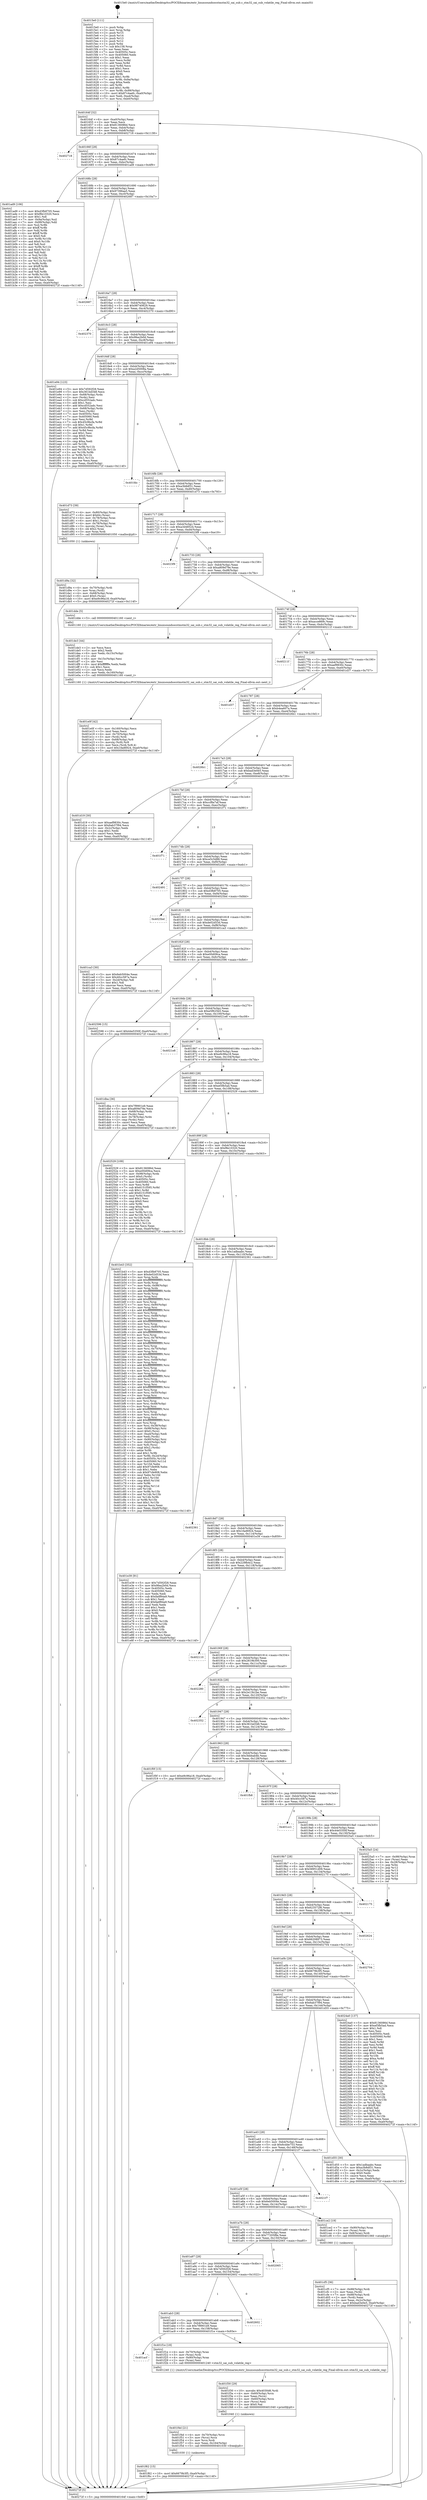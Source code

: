 digraph "0x4015e0" {
  label = "0x4015e0 (/mnt/c/Users/mathe/Desktop/tcc/POCII/binaries/extr_linuxsoundsocstmstm32_sai_sub.c_stm32_sai_sub_volatile_reg_Final-ollvm.out::main(0))"
  labelloc = "t"
  node[shape=record]

  Entry [label="",width=0.3,height=0.3,shape=circle,fillcolor=black,style=filled]
  "0x40164f" [label="{
     0x40164f [32]\l
     | [instrs]\l
     &nbsp;&nbsp;0x40164f \<+6\>: mov -0xa0(%rbp),%eax\l
     &nbsp;&nbsp;0x401655 \<+2\>: mov %eax,%ecx\l
     &nbsp;&nbsp;0x401657 \<+6\>: sub $0x8136086d,%ecx\l
     &nbsp;&nbsp;0x40165d \<+6\>: mov %eax,-0xb4(%rbp)\l
     &nbsp;&nbsp;0x401663 \<+6\>: mov %ecx,-0xb8(%rbp)\l
     &nbsp;&nbsp;0x401669 \<+6\>: je 0000000000402718 \<main+0x1138\>\l
  }"]
  "0x402718" [label="{
     0x402718\l
  }", style=dashed]
  "0x40166f" [label="{
     0x40166f [28]\l
     | [instrs]\l
     &nbsp;&nbsp;0x40166f \<+5\>: jmp 0000000000401674 \<main+0x94\>\l
     &nbsp;&nbsp;0x401674 \<+6\>: mov -0xb4(%rbp),%eax\l
     &nbsp;&nbsp;0x40167a \<+5\>: sub $0x87c4aefc,%eax\l
     &nbsp;&nbsp;0x40167f \<+6\>: mov %eax,-0xbc(%rbp)\l
     &nbsp;&nbsp;0x401685 \<+6\>: je 0000000000401ad9 \<main+0x4f9\>\l
  }"]
  Exit [label="",width=0.3,height=0.3,shape=circle,fillcolor=black,style=filled,peripheries=2]
  "0x401ad9" [label="{
     0x401ad9 [106]\l
     | [instrs]\l
     &nbsp;&nbsp;0x401ad9 \<+5\>: mov $0xd3fb8705,%eax\l
     &nbsp;&nbsp;0x401ade \<+5\>: mov $0xf8e10320,%ecx\l
     &nbsp;&nbsp;0x401ae3 \<+2\>: mov $0x1,%dl\l
     &nbsp;&nbsp;0x401ae5 \<+7\>: mov -0x9a(%rbp),%sil\l
     &nbsp;&nbsp;0x401aec \<+7\>: mov -0x99(%rbp),%dil\l
     &nbsp;&nbsp;0x401af3 \<+3\>: mov %sil,%r8b\l
     &nbsp;&nbsp;0x401af6 \<+4\>: xor $0xff,%r8b\l
     &nbsp;&nbsp;0x401afa \<+3\>: mov %dil,%r9b\l
     &nbsp;&nbsp;0x401afd \<+4\>: xor $0xff,%r9b\l
     &nbsp;&nbsp;0x401b01 \<+3\>: xor $0x0,%dl\l
     &nbsp;&nbsp;0x401b04 \<+3\>: mov %r8b,%r10b\l
     &nbsp;&nbsp;0x401b07 \<+4\>: and $0x0,%r10b\l
     &nbsp;&nbsp;0x401b0b \<+3\>: and %dl,%sil\l
     &nbsp;&nbsp;0x401b0e \<+3\>: mov %r9b,%r11b\l
     &nbsp;&nbsp;0x401b11 \<+4\>: and $0x0,%r11b\l
     &nbsp;&nbsp;0x401b15 \<+3\>: and %dl,%dil\l
     &nbsp;&nbsp;0x401b18 \<+3\>: or %sil,%r10b\l
     &nbsp;&nbsp;0x401b1b \<+3\>: or %dil,%r11b\l
     &nbsp;&nbsp;0x401b1e \<+3\>: xor %r11b,%r10b\l
     &nbsp;&nbsp;0x401b21 \<+3\>: or %r9b,%r8b\l
     &nbsp;&nbsp;0x401b24 \<+4\>: xor $0xff,%r8b\l
     &nbsp;&nbsp;0x401b28 \<+3\>: or $0x0,%dl\l
     &nbsp;&nbsp;0x401b2b \<+3\>: and %dl,%r8b\l
     &nbsp;&nbsp;0x401b2e \<+3\>: or %r8b,%r10b\l
     &nbsp;&nbsp;0x401b31 \<+4\>: test $0x1,%r10b\l
     &nbsp;&nbsp;0x401b35 \<+3\>: cmovne %ecx,%eax\l
     &nbsp;&nbsp;0x401b38 \<+6\>: mov %eax,-0xa0(%rbp)\l
     &nbsp;&nbsp;0x401b3e \<+5\>: jmp 000000000040272f \<main+0x114f\>\l
  }"]
  "0x40168b" [label="{
     0x40168b [28]\l
     | [instrs]\l
     &nbsp;&nbsp;0x40168b \<+5\>: jmp 0000000000401690 \<main+0xb0\>\l
     &nbsp;&nbsp;0x401690 \<+6\>: mov -0xb4(%rbp),%eax\l
     &nbsp;&nbsp;0x401696 \<+5\>: sub $0x97396aa5,%eax\l
     &nbsp;&nbsp;0x40169b \<+6\>: mov %eax,-0xc0(%rbp)\l
     &nbsp;&nbsp;0x4016a1 \<+6\>: je 0000000000402687 \<main+0x10a7\>\l
  }"]
  "0x40272f" [label="{
     0x40272f [5]\l
     | [instrs]\l
     &nbsp;&nbsp;0x40272f \<+5\>: jmp 000000000040164f \<main+0x6f\>\l
  }"]
  "0x4015e0" [label="{
     0x4015e0 [111]\l
     | [instrs]\l
     &nbsp;&nbsp;0x4015e0 \<+1\>: push %rbp\l
     &nbsp;&nbsp;0x4015e1 \<+3\>: mov %rsp,%rbp\l
     &nbsp;&nbsp;0x4015e4 \<+2\>: push %r15\l
     &nbsp;&nbsp;0x4015e6 \<+2\>: push %r14\l
     &nbsp;&nbsp;0x4015e8 \<+2\>: push %r13\l
     &nbsp;&nbsp;0x4015ea \<+2\>: push %r12\l
     &nbsp;&nbsp;0x4015ec \<+1\>: push %rbx\l
     &nbsp;&nbsp;0x4015ed \<+7\>: sub $0x158,%rsp\l
     &nbsp;&nbsp;0x4015f4 \<+2\>: xor %eax,%eax\l
     &nbsp;&nbsp;0x4015f6 \<+7\>: mov 0x40505c,%ecx\l
     &nbsp;&nbsp;0x4015fd \<+7\>: mov 0x405060,%edx\l
     &nbsp;&nbsp;0x401604 \<+3\>: sub $0x1,%eax\l
     &nbsp;&nbsp;0x401607 \<+3\>: mov %ecx,%r8d\l
     &nbsp;&nbsp;0x40160a \<+3\>: add %eax,%r8d\l
     &nbsp;&nbsp;0x40160d \<+4\>: imul %r8d,%ecx\l
     &nbsp;&nbsp;0x401611 \<+3\>: and $0x1,%ecx\l
     &nbsp;&nbsp;0x401614 \<+3\>: cmp $0x0,%ecx\l
     &nbsp;&nbsp;0x401617 \<+4\>: sete %r9b\l
     &nbsp;&nbsp;0x40161b \<+4\>: and $0x1,%r9b\l
     &nbsp;&nbsp;0x40161f \<+7\>: mov %r9b,-0x9a(%rbp)\l
     &nbsp;&nbsp;0x401626 \<+3\>: cmp $0xa,%edx\l
     &nbsp;&nbsp;0x401629 \<+4\>: setl %r9b\l
     &nbsp;&nbsp;0x40162d \<+4\>: and $0x1,%r9b\l
     &nbsp;&nbsp;0x401631 \<+7\>: mov %r9b,-0x99(%rbp)\l
     &nbsp;&nbsp;0x401638 \<+10\>: movl $0x87c4aefc,-0xa0(%rbp)\l
     &nbsp;&nbsp;0x401642 \<+6\>: mov %edi,-0xa4(%rbp)\l
     &nbsp;&nbsp;0x401648 \<+7\>: mov %rsi,-0xb0(%rbp)\l
  }"]
  "0x401f62" [label="{
     0x401f62 [15]\l
     | [instrs]\l
     &nbsp;&nbsp;0x401f62 \<+10\>: movl $0x6679b3f5,-0xa0(%rbp)\l
     &nbsp;&nbsp;0x401f6c \<+5\>: jmp 000000000040272f \<main+0x114f\>\l
  }"]
  "0x402687" [label="{
     0x402687\l
  }", style=dashed]
  "0x4016a7" [label="{
     0x4016a7 [28]\l
     | [instrs]\l
     &nbsp;&nbsp;0x4016a7 \<+5\>: jmp 00000000004016ac \<main+0xcc\>\l
     &nbsp;&nbsp;0x4016ac \<+6\>: mov -0xb4(%rbp),%eax\l
     &nbsp;&nbsp;0x4016b2 \<+5\>: sub $0x98740629,%eax\l
     &nbsp;&nbsp;0x4016b7 \<+6\>: mov %eax,-0xc4(%rbp)\l
     &nbsp;&nbsp;0x4016bd \<+6\>: je 0000000000402370 \<main+0xd90\>\l
  }"]
  "0x401f4d" [label="{
     0x401f4d [21]\l
     | [instrs]\l
     &nbsp;&nbsp;0x401f4d \<+4\>: mov -0x70(%rbp),%rcx\l
     &nbsp;&nbsp;0x401f51 \<+3\>: mov (%rcx),%rcx\l
     &nbsp;&nbsp;0x401f54 \<+3\>: mov %rcx,%rdi\l
     &nbsp;&nbsp;0x401f57 \<+6\>: mov %eax,-0x164(%rbp)\l
     &nbsp;&nbsp;0x401f5d \<+5\>: call 0000000000401030 \<free@plt\>\l
     | [calls]\l
     &nbsp;&nbsp;0x401030 \{1\} (unknown)\l
  }"]
  "0x402370" [label="{
     0x402370\l
  }", style=dashed]
  "0x4016c3" [label="{
     0x4016c3 [28]\l
     | [instrs]\l
     &nbsp;&nbsp;0x4016c3 \<+5\>: jmp 00000000004016c8 \<main+0xe8\>\l
     &nbsp;&nbsp;0x4016c8 \<+6\>: mov -0xb4(%rbp),%eax\l
     &nbsp;&nbsp;0x4016ce \<+5\>: sub $0x9fea2b0d,%eax\l
     &nbsp;&nbsp;0x4016d3 \<+6\>: mov %eax,-0xc8(%rbp)\l
     &nbsp;&nbsp;0x4016d9 \<+6\>: je 0000000000401e94 \<main+0x8b4\>\l
  }"]
  "0x401f30" [label="{
     0x401f30 [29]\l
     | [instrs]\l
     &nbsp;&nbsp;0x401f30 \<+10\>: movabs $0x4030d6,%rdi\l
     &nbsp;&nbsp;0x401f3a \<+4\>: mov -0x60(%rbp),%rcx\l
     &nbsp;&nbsp;0x401f3e \<+2\>: mov %eax,(%rcx)\l
     &nbsp;&nbsp;0x401f40 \<+4\>: mov -0x60(%rbp),%rcx\l
     &nbsp;&nbsp;0x401f44 \<+2\>: mov (%rcx),%esi\l
     &nbsp;&nbsp;0x401f46 \<+2\>: mov $0x0,%al\l
     &nbsp;&nbsp;0x401f48 \<+5\>: call 0000000000401040 \<printf@plt\>\l
     | [calls]\l
     &nbsp;&nbsp;0x401040 \{1\} (unknown)\l
  }"]
  "0x401e94" [label="{
     0x401e94 [123]\l
     | [instrs]\l
     &nbsp;&nbsp;0x401e94 \<+5\>: mov $0x7d592f28,%eax\l
     &nbsp;&nbsp;0x401e99 \<+5\>: mov $0x361bd348,%ecx\l
     &nbsp;&nbsp;0x401e9e \<+4\>: mov -0x68(%rbp),%rdx\l
     &nbsp;&nbsp;0x401ea2 \<+2\>: mov (%rdx),%esi\l
     &nbsp;&nbsp;0x401ea4 \<+6\>: sub $0xcd552adc,%esi\l
     &nbsp;&nbsp;0x401eaa \<+3\>: add $0x1,%esi\l
     &nbsp;&nbsp;0x401ead \<+6\>: add $0xcd552adc,%esi\l
     &nbsp;&nbsp;0x401eb3 \<+4\>: mov -0x68(%rbp),%rdx\l
     &nbsp;&nbsp;0x401eb7 \<+2\>: mov %esi,(%rdx)\l
     &nbsp;&nbsp;0x401eb9 \<+7\>: mov 0x40505c,%esi\l
     &nbsp;&nbsp;0x401ec0 \<+7\>: mov 0x405060,%edi\l
     &nbsp;&nbsp;0x401ec7 \<+3\>: mov %esi,%r8d\l
     &nbsp;&nbsp;0x401eca \<+7\>: sub $0x45c9bcfa,%r8d\l
     &nbsp;&nbsp;0x401ed1 \<+4\>: sub $0x1,%r8d\l
     &nbsp;&nbsp;0x401ed5 \<+7\>: add $0x45c9bcfa,%r8d\l
     &nbsp;&nbsp;0x401edc \<+4\>: imul %r8d,%esi\l
     &nbsp;&nbsp;0x401ee0 \<+3\>: and $0x1,%esi\l
     &nbsp;&nbsp;0x401ee3 \<+3\>: cmp $0x0,%esi\l
     &nbsp;&nbsp;0x401ee6 \<+4\>: sete %r9b\l
     &nbsp;&nbsp;0x401eea \<+3\>: cmp $0xa,%edi\l
     &nbsp;&nbsp;0x401eed \<+4\>: setl %r10b\l
     &nbsp;&nbsp;0x401ef1 \<+3\>: mov %r9b,%r11b\l
     &nbsp;&nbsp;0x401ef4 \<+3\>: and %r10b,%r11b\l
     &nbsp;&nbsp;0x401ef7 \<+3\>: xor %r10b,%r9b\l
     &nbsp;&nbsp;0x401efa \<+3\>: or %r9b,%r11b\l
     &nbsp;&nbsp;0x401efd \<+4\>: test $0x1,%r11b\l
     &nbsp;&nbsp;0x401f01 \<+3\>: cmovne %ecx,%eax\l
     &nbsp;&nbsp;0x401f04 \<+6\>: mov %eax,-0xa0(%rbp)\l
     &nbsp;&nbsp;0x401f0a \<+5\>: jmp 000000000040272f \<main+0x114f\>\l
  }"]
  "0x4016df" [label="{
     0x4016df [28]\l
     | [instrs]\l
     &nbsp;&nbsp;0x4016df \<+5\>: jmp 00000000004016e4 \<main+0x104\>\l
     &nbsp;&nbsp;0x4016e4 \<+6\>: mov -0xb4(%rbp),%eax\l
     &nbsp;&nbsp;0x4016ea \<+5\>: sub $0xa2d5008a,%eax\l
     &nbsp;&nbsp;0x4016ef \<+6\>: mov %eax,-0xcc(%rbp)\l
     &nbsp;&nbsp;0x4016f5 \<+6\>: je 0000000000401fdc \<main+0x9fc\>\l
  }"]
  "0x401acf" [label="{
     0x401acf\l
  }", style=dashed]
  "0x401fdc" [label="{
     0x401fdc\l
  }", style=dashed]
  "0x4016fb" [label="{
     0x4016fb [28]\l
     | [instrs]\l
     &nbsp;&nbsp;0x4016fb \<+5\>: jmp 0000000000401700 \<main+0x120\>\l
     &nbsp;&nbsp;0x401700 \<+6\>: mov -0xb4(%rbp),%eax\l
     &nbsp;&nbsp;0x401706 \<+5\>: sub $0xa3b8df31,%eax\l
     &nbsp;&nbsp;0x40170b \<+6\>: mov %eax,-0xd0(%rbp)\l
     &nbsp;&nbsp;0x401711 \<+6\>: je 0000000000401d73 \<main+0x793\>\l
  }"]
  "0x401f1e" [label="{
     0x401f1e [18]\l
     | [instrs]\l
     &nbsp;&nbsp;0x401f1e \<+4\>: mov -0x70(%rbp),%rax\l
     &nbsp;&nbsp;0x401f22 \<+3\>: mov (%rax),%rdi\l
     &nbsp;&nbsp;0x401f25 \<+4\>: mov -0x80(%rbp),%rax\l
     &nbsp;&nbsp;0x401f29 \<+2\>: mov (%rax),%esi\l
     &nbsp;&nbsp;0x401f2b \<+5\>: call 0000000000401240 \<stm32_sai_sub_volatile_reg\>\l
     | [calls]\l
     &nbsp;&nbsp;0x401240 \{1\} (/mnt/c/Users/mathe/Desktop/tcc/POCII/binaries/extr_linuxsoundsocstmstm32_sai_sub.c_stm32_sai_sub_volatile_reg_Final-ollvm.out::stm32_sai_sub_volatile_reg)\l
  }"]
  "0x401d73" [label="{
     0x401d73 [39]\l
     | [instrs]\l
     &nbsp;&nbsp;0x401d73 \<+4\>: mov -0x80(%rbp),%rax\l
     &nbsp;&nbsp;0x401d77 \<+6\>: movl $0x64,(%rax)\l
     &nbsp;&nbsp;0x401d7d \<+4\>: mov -0x78(%rbp),%rax\l
     &nbsp;&nbsp;0x401d81 \<+6\>: movl $0x1,(%rax)\l
     &nbsp;&nbsp;0x401d87 \<+4\>: mov -0x78(%rbp),%rax\l
     &nbsp;&nbsp;0x401d8b \<+3\>: movslq (%rax),%rax\l
     &nbsp;&nbsp;0x401d8e \<+4\>: shl $0x2,%rax\l
     &nbsp;&nbsp;0x401d92 \<+3\>: mov %rax,%rdi\l
     &nbsp;&nbsp;0x401d95 \<+5\>: call 0000000000401050 \<malloc@plt\>\l
     | [calls]\l
     &nbsp;&nbsp;0x401050 \{1\} (unknown)\l
  }"]
  "0x401717" [label="{
     0x401717 [28]\l
     | [instrs]\l
     &nbsp;&nbsp;0x401717 \<+5\>: jmp 000000000040171c \<main+0x13c\>\l
     &nbsp;&nbsp;0x40171c \<+6\>: mov -0xb4(%rbp),%eax\l
     &nbsp;&nbsp;0x401722 \<+5\>: sub $0xa3d48524,%eax\l
     &nbsp;&nbsp;0x401727 \<+6\>: mov %eax,-0xd4(%rbp)\l
     &nbsp;&nbsp;0x40172d \<+6\>: je 00000000004023f9 \<main+0xe19\>\l
  }"]
  "0x401ab3" [label="{
     0x401ab3 [28]\l
     | [instrs]\l
     &nbsp;&nbsp;0x401ab3 \<+5\>: jmp 0000000000401ab8 \<main+0x4d8\>\l
     &nbsp;&nbsp;0x401ab8 \<+6\>: mov -0xb4(%rbp),%eax\l
     &nbsp;&nbsp;0x401abe \<+5\>: sub $0x7f9901e9,%eax\l
     &nbsp;&nbsp;0x401ac3 \<+6\>: mov %eax,-0x158(%rbp)\l
     &nbsp;&nbsp;0x401ac9 \<+6\>: je 0000000000401f1e \<main+0x93e\>\l
  }"]
  "0x4023f9" [label="{
     0x4023f9\l
  }", style=dashed]
  "0x401733" [label="{
     0x401733 [28]\l
     | [instrs]\l
     &nbsp;&nbsp;0x401733 \<+5\>: jmp 0000000000401738 \<main+0x158\>\l
     &nbsp;&nbsp;0x401738 \<+6\>: mov -0xb4(%rbp),%eax\l
     &nbsp;&nbsp;0x40173e \<+5\>: sub $0xa809d79e,%eax\l
     &nbsp;&nbsp;0x401743 \<+6\>: mov %eax,-0xd8(%rbp)\l
     &nbsp;&nbsp;0x401749 \<+6\>: je 0000000000401dde \<main+0x7fe\>\l
  }"]
  "0x402602" [label="{
     0x402602\l
  }", style=dashed]
  "0x401dde" [label="{
     0x401dde [5]\l
     | [instrs]\l
     &nbsp;&nbsp;0x401dde \<+5\>: call 0000000000401160 \<next_i\>\l
     | [calls]\l
     &nbsp;&nbsp;0x401160 \{1\} (/mnt/c/Users/mathe/Desktop/tcc/POCII/binaries/extr_linuxsoundsocstmstm32_sai_sub.c_stm32_sai_sub_volatile_reg_Final-ollvm.out::next_i)\l
  }"]
  "0x40174f" [label="{
     0x40174f [28]\l
     | [instrs]\l
     &nbsp;&nbsp;0x40174f \<+5\>: jmp 0000000000401754 \<main+0x174\>\l
     &nbsp;&nbsp;0x401754 \<+6\>: mov -0xb4(%rbp),%eax\l
     &nbsp;&nbsp;0x40175a \<+5\>: sub $0xacce869c,%eax\l
     &nbsp;&nbsp;0x40175f \<+6\>: mov %eax,-0xdc(%rbp)\l
     &nbsp;&nbsp;0x401765 \<+6\>: je 000000000040211f \<main+0xb3f\>\l
  }"]
  "0x401a97" [label="{
     0x401a97 [28]\l
     | [instrs]\l
     &nbsp;&nbsp;0x401a97 \<+5\>: jmp 0000000000401a9c \<main+0x4bc\>\l
     &nbsp;&nbsp;0x401a9c \<+6\>: mov -0xb4(%rbp),%eax\l
     &nbsp;&nbsp;0x401aa2 \<+5\>: sub $0x7d592f28,%eax\l
     &nbsp;&nbsp;0x401aa7 \<+6\>: mov %eax,-0x154(%rbp)\l
     &nbsp;&nbsp;0x401aad \<+6\>: je 0000000000402602 \<main+0x1022\>\l
  }"]
  "0x40211f" [label="{
     0x40211f\l
  }", style=dashed]
  "0x40176b" [label="{
     0x40176b [28]\l
     | [instrs]\l
     &nbsp;&nbsp;0x40176b \<+5\>: jmp 0000000000401770 \<main+0x190\>\l
     &nbsp;&nbsp;0x401770 \<+6\>: mov -0xb4(%rbp),%eax\l
     &nbsp;&nbsp;0x401776 \<+5\>: sub $0xaef9830c,%eax\l
     &nbsp;&nbsp;0x40177b \<+6\>: mov %eax,-0xe0(%rbp)\l
     &nbsp;&nbsp;0x401781 \<+6\>: je 0000000000401d37 \<main+0x757\>\l
  }"]
  "0x402065" [label="{
     0x402065\l
  }", style=dashed]
  "0x401d37" [label="{
     0x401d37\l
  }", style=dashed]
  "0x401787" [label="{
     0x401787 [28]\l
     | [instrs]\l
     &nbsp;&nbsp;0x401787 \<+5\>: jmp 000000000040178c \<main+0x1ac\>\l
     &nbsp;&nbsp;0x40178c \<+6\>: mov -0xb4(%rbp),%eax\l
     &nbsp;&nbsp;0x401792 \<+5\>: sub $0xb4ea607a,%eax\l
     &nbsp;&nbsp;0x401797 \<+6\>: mov %eax,-0xe4(%rbp)\l
     &nbsp;&nbsp;0x40179d \<+6\>: je 00000000004026b1 \<main+0x10d1\>\l
  }"]
  "0x401e0f" [label="{
     0x401e0f [42]\l
     | [instrs]\l
     &nbsp;&nbsp;0x401e0f \<+6\>: mov -0x160(%rbp),%ecx\l
     &nbsp;&nbsp;0x401e15 \<+3\>: imul %eax,%ecx\l
     &nbsp;&nbsp;0x401e18 \<+4\>: mov -0x70(%rbp),%rdi\l
     &nbsp;&nbsp;0x401e1c \<+3\>: mov (%rdi),%rdi\l
     &nbsp;&nbsp;0x401e1f \<+4\>: mov -0x68(%rbp),%r8\l
     &nbsp;&nbsp;0x401e23 \<+3\>: movslq (%r8),%r8\l
     &nbsp;&nbsp;0x401e26 \<+4\>: mov %ecx,(%rdi,%r8,4)\l
     &nbsp;&nbsp;0x401e2a \<+10\>: movl $0x1fad6924,-0xa0(%rbp)\l
     &nbsp;&nbsp;0x401e34 \<+5\>: jmp 000000000040272f \<main+0x114f\>\l
  }"]
  "0x4026b1" [label="{
     0x4026b1\l
  }", style=dashed]
  "0x4017a3" [label="{
     0x4017a3 [28]\l
     | [instrs]\l
     &nbsp;&nbsp;0x4017a3 \<+5\>: jmp 00000000004017a8 \<main+0x1c8\>\l
     &nbsp;&nbsp;0x4017a8 \<+6\>: mov -0xb4(%rbp),%eax\l
     &nbsp;&nbsp;0x4017ae \<+5\>: sub $0xbad3e0e5,%eax\l
     &nbsp;&nbsp;0x4017b3 \<+6\>: mov %eax,-0xe8(%rbp)\l
     &nbsp;&nbsp;0x4017b9 \<+6\>: je 0000000000401d19 \<main+0x739\>\l
  }"]
  "0x401de3" [label="{
     0x401de3 [44]\l
     | [instrs]\l
     &nbsp;&nbsp;0x401de3 \<+2\>: xor %ecx,%ecx\l
     &nbsp;&nbsp;0x401de5 \<+5\>: mov $0x2,%edx\l
     &nbsp;&nbsp;0x401dea \<+6\>: mov %edx,-0x15c(%rbp)\l
     &nbsp;&nbsp;0x401df0 \<+1\>: cltd\l
     &nbsp;&nbsp;0x401df1 \<+6\>: mov -0x15c(%rbp),%esi\l
     &nbsp;&nbsp;0x401df7 \<+2\>: idiv %esi\l
     &nbsp;&nbsp;0x401df9 \<+6\>: imul $0xfffffffe,%edx,%edx\l
     &nbsp;&nbsp;0x401dff \<+3\>: sub $0x1,%ecx\l
     &nbsp;&nbsp;0x401e02 \<+2\>: sub %ecx,%edx\l
     &nbsp;&nbsp;0x401e04 \<+6\>: mov %edx,-0x160(%rbp)\l
     &nbsp;&nbsp;0x401e0a \<+5\>: call 0000000000401160 \<next_i\>\l
     | [calls]\l
     &nbsp;&nbsp;0x401160 \{1\} (/mnt/c/Users/mathe/Desktop/tcc/POCII/binaries/extr_linuxsoundsocstmstm32_sai_sub.c_stm32_sai_sub_volatile_reg_Final-ollvm.out::next_i)\l
  }"]
  "0x401d19" [label="{
     0x401d19 [30]\l
     | [instrs]\l
     &nbsp;&nbsp;0x401d19 \<+5\>: mov $0xaef9830c,%eax\l
     &nbsp;&nbsp;0x401d1e \<+5\>: mov $0x6ab37f94,%ecx\l
     &nbsp;&nbsp;0x401d23 \<+3\>: mov -0x2c(%rbp),%edx\l
     &nbsp;&nbsp;0x401d26 \<+3\>: cmp $0x1,%edx\l
     &nbsp;&nbsp;0x401d29 \<+3\>: cmovl %ecx,%eax\l
     &nbsp;&nbsp;0x401d2c \<+6\>: mov %eax,-0xa0(%rbp)\l
     &nbsp;&nbsp;0x401d32 \<+5\>: jmp 000000000040272f \<main+0x114f\>\l
  }"]
  "0x4017bf" [label="{
     0x4017bf [28]\l
     | [instrs]\l
     &nbsp;&nbsp;0x4017bf \<+5\>: jmp 00000000004017c4 \<main+0x1e4\>\l
     &nbsp;&nbsp;0x4017c4 \<+6\>: mov -0xb4(%rbp),%eax\l
     &nbsp;&nbsp;0x4017ca \<+5\>: sub $0xccf8a7af,%eax\l
     &nbsp;&nbsp;0x4017cf \<+6\>: mov %eax,-0xec(%rbp)\l
     &nbsp;&nbsp;0x4017d5 \<+6\>: je 0000000000401f71 \<main+0x991\>\l
  }"]
  "0x401d9a" [label="{
     0x401d9a [32]\l
     | [instrs]\l
     &nbsp;&nbsp;0x401d9a \<+4\>: mov -0x70(%rbp),%rdi\l
     &nbsp;&nbsp;0x401d9e \<+3\>: mov %rax,(%rdi)\l
     &nbsp;&nbsp;0x401da1 \<+4\>: mov -0x68(%rbp),%rax\l
     &nbsp;&nbsp;0x401da5 \<+6\>: movl $0x0,(%rax)\l
     &nbsp;&nbsp;0x401dab \<+10\>: movl $0xe9c96a18,-0xa0(%rbp)\l
     &nbsp;&nbsp;0x401db5 \<+5\>: jmp 000000000040272f \<main+0x114f\>\l
  }"]
  "0x401f71" [label="{
     0x401f71\l
  }", style=dashed]
  "0x4017db" [label="{
     0x4017db [28]\l
     | [instrs]\l
     &nbsp;&nbsp;0x4017db \<+5\>: jmp 00000000004017e0 \<main+0x200\>\l
     &nbsp;&nbsp;0x4017e0 \<+6\>: mov -0xb4(%rbp),%eax\l
     &nbsp;&nbsp;0x4017e6 \<+5\>: sub $0xce5c5d88,%eax\l
     &nbsp;&nbsp;0x4017eb \<+6\>: mov %eax,-0xf0(%rbp)\l
     &nbsp;&nbsp;0x4017f1 \<+6\>: je 0000000000402491 \<main+0xeb1\>\l
  }"]
  "0x401cf5" [label="{
     0x401cf5 [36]\l
     | [instrs]\l
     &nbsp;&nbsp;0x401cf5 \<+7\>: mov -0x88(%rbp),%rdi\l
     &nbsp;&nbsp;0x401cfc \<+2\>: mov %eax,(%rdi)\l
     &nbsp;&nbsp;0x401cfe \<+7\>: mov -0x88(%rbp),%rdi\l
     &nbsp;&nbsp;0x401d05 \<+2\>: mov (%rdi),%eax\l
     &nbsp;&nbsp;0x401d07 \<+3\>: mov %eax,-0x2c(%rbp)\l
     &nbsp;&nbsp;0x401d0a \<+10\>: movl $0xbad3e0e5,-0xa0(%rbp)\l
     &nbsp;&nbsp;0x401d14 \<+5\>: jmp 000000000040272f \<main+0x114f\>\l
  }"]
  "0x402491" [label="{
     0x402491\l
  }", style=dashed]
  "0x4017f7" [label="{
     0x4017f7 [28]\l
     | [instrs]\l
     &nbsp;&nbsp;0x4017f7 \<+5\>: jmp 00000000004017fc \<main+0x21c\>\l
     &nbsp;&nbsp;0x4017fc \<+6\>: mov -0xb4(%rbp),%eax\l
     &nbsp;&nbsp;0x401802 \<+5\>: sub $0xd3fb8705,%eax\l
     &nbsp;&nbsp;0x401807 \<+6\>: mov %eax,-0xf4(%rbp)\l
     &nbsp;&nbsp;0x40180d \<+6\>: je 00000000004025bd \<main+0xfdd\>\l
  }"]
  "0x401a7b" [label="{
     0x401a7b [28]\l
     | [instrs]\l
     &nbsp;&nbsp;0x401a7b \<+5\>: jmp 0000000000401a80 \<main+0x4a0\>\l
     &nbsp;&nbsp;0x401a80 \<+6\>: mov -0xb4(%rbp),%eax\l
     &nbsp;&nbsp;0x401a86 \<+5\>: sub $0x77205f8e,%eax\l
     &nbsp;&nbsp;0x401a8b \<+6\>: mov %eax,-0x150(%rbp)\l
     &nbsp;&nbsp;0x401a91 \<+6\>: je 0000000000402065 \<main+0xa85\>\l
  }"]
  "0x4025bd" [label="{
     0x4025bd\l
  }", style=dashed]
  "0x401813" [label="{
     0x401813 [28]\l
     | [instrs]\l
     &nbsp;&nbsp;0x401813 \<+5\>: jmp 0000000000401818 \<main+0x238\>\l
     &nbsp;&nbsp;0x401818 \<+6\>: mov -0xb4(%rbp),%eax\l
     &nbsp;&nbsp;0x40181e \<+5\>: sub $0xde02d53d,%eax\l
     &nbsp;&nbsp;0x401823 \<+6\>: mov %eax,-0xf8(%rbp)\l
     &nbsp;&nbsp;0x401829 \<+6\>: je 0000000000401ca3 \<main+0x6c3\>\l
  }"]
  "0x401ce2" [label="{
     0x401ce2 [19]\l
     | [instrs]\l
     &nbsp;&nbsp;0x401ce2 \<+7\>: mov -0x90(%rbp),%rax\l
     &nbsp;&nbsp;0x401ce9 \<+3\>: mov (%rax),%rax\l
     &nbsp;&nbsp;0x401cec \<+4\>: mov 0x8(%rax),%rdi\l
     &nbsp;&nbsp;0x401cf0 \<+5\>: call 0000000000401060 \<atoi@plt\>\l
     | [calls]\l
     &nbsp;&nbsp;0x401060 \{1\} (unknown)\l
  }"]
  "0x401ca3" [label="{
     0x401ca3 [30]\l
     | [instrs]\l
     &nbsp;&nbsp;0x401ca3 \<+5\>: mov $0x6eb5004e,%eax\l
     &nbsp;&nbsp;0x401ca8 \<+5\>: mov $0x40cc587a,%ecx\l
     &nbsp;&nbsp;0x401cad \<+3\>: mov -0x2d(%rbp),%dl\l
     &nbsp;&nbsp;0x401cb0 \<+3\>: test $0x1,%dl\l
     &nbsp;&nbsp;0x401cb3 \<+3\>: cmovne %ecx,%eax\l
     &nbsp;&nbsp;0x401cb6 \<+6\>: mov %eax,-0xa0(%rbp)\l
     &nbsp;&nbsp;0x401cbc \<+5\>: jmp 000000000040272f \<main+0x114f\>\l
  }"]
  "0x40182f" [label="{
     0x40182f [28]\l
     | [instrs]\l
     &nbsp;&nbsp;0x40182f \<+5\>: jmp 0000000000401834 \<main+0x254\>\l
     &nbsp;&nbsp;0x401834 \<+6\>: mov -0xb4(%rbp),%eax\l
     &nbsp;&nbsp;0x40183a \<+5\>: sub $0xe00d09ca,%eax\l
     &nbsp;&nbsp;0x40183f \<+6\>: mov %eax,-0xfc(%rbp)\l
     &nbsp;&nbsp;0x401845 \<+6\>: je 0000000000402596 \<main+0xfb6\>\l
  }"]
  "0x401a5f" [label="{
     0x401a5f [28]\l
     | [instrs]\l
     &nbsp;&nbsp;0x401a5f \<+5\>: jmp 0000000000401a64 \<main+0x484\>\l
     &nbsp;&nbsp;0x401a64 \<+6\>: mov -0xb4(%rbp),%eax\l
     &nbsp;&nbsp;0x401a6a \<+5\>: sub $0x6eb5004e,%eax\l
     &nbsp;&nbsp;0x401a6f \<+6\>: mov %eax,-0x14c(%rbp)\l
     &nbsp;&nbsp;0x401a75 \<+6\>: je 0000000000401ce2 \<main+0x702\>\l
  }"]
  "0x402596" [label="{
     0x402596 [15]\l
     | [instrs]\l
     &nbsp;&nbsp;0x402596 \<+10\>: movl $0x44e5350f,-0xa0(%rbp)\l
     &nbsp;&nbsp;0x4025a0 \<+5\>: jmp 000000000040272f \<main+0x114f\>\l
  }"]
  "0x40184b" [label="{
     0x40184b [28]\l
     | [instrs]\l
     &nbsp;&nbsp;0x40184b \<+5\>: jmp 0000000000401850 \<main+0x270\>\l
     &nbsp;&nbsp;0x401850 \<+6\>: mov -0xb4(%rbp),%eax\l
     &nbsp;&nbsp;0x401856 \<+5\>: sub $0xe5f625b5,%eax\l
     &nbsp;&nbsp;0x40185b \<+6\>: mov %eax,-0x100(%rbp)\l
     &nbsp;&nbsp;0x401861 \<+6\>: je 00000000004021e8 \<main+0xc08\>\l
  }"]
  "0x4021f7" [label="{
     0x4021f7\l
  }", style=dashed]
  "0x4021e8" [label="{
     0x4021e8\l
  }", style=dashed]
  "0x401867" [label="{
     0x401867 [28]\l
     | [instrs]\l
     &nbsp;&nbsp;0x401867 \<+5\>: jmp 000000000040186c \<main+0x28c\>\l
     &nbsp;&nbsp;0x40186c \<+6\>: mov -0xb4(%rbp),%eax\l
     &nbsp;&nbsp;0x401872 \<+5\>: sub $0xe9c96a18,%eax\l
     &nbsp;&nbsp;0x401877 \<+6\>: mov %eax,-0x104(%rbp)\l
     &nbsp;&nbsp;0x40187d \<+6\>: je 0000000000401dba \<main+0x7da\>\l
  }"]
  "0x401a43" [label="{
     0x401a43 [28]\l
     | [instrs]\l
     &nbsp;&nbsp;0x401a43 \<+5\>: jmp 0000000000401a48 \<main+0x468\>\l
     &nbsp;&nbsp;0x401a48 \<+6\>: mov -0xb4(%rbp),%eax\l
     &nbsp;&nbsp;0x401a4e \<+5\>: sub $0x6cdde753,%eax\l
     &nbsp;&nbsp;0x401a53 \<+6\>: mov %eax,-0x148(%rbp)\l
     &nbsp;&nbsp;0x401a59 \<+6\>: je 00000000004021f7 \<main+0xc17\>\l
  }"]
  "0x401dba" [label="{
     0x401dba [36]\l
     | [instrs]\l
     &nbsp;&nbsp;0x401dba \<+5\>: mov $0x7f9901e9,%eax\l
     &nbsp;&nbsp;0x401dbf \<+5\>: mov $0xa809d79e,%ecx\l
     &nbsp;&nbsp;0x401dc4 \<+4\>: mov -0x68(%rbp),%rdx\l
     &nbsp;&nbsp;0x401dc8 \<+2\>: mov (%rdx),%esi\l
     &nbsp;&nbsp;0x401dca \<+4\>: mov -0x78(%rbp),%rdx\l
     &nbsp;&nbsp;0x401dce \<+2\>: cmp (%rdx),%esi\l
     &nbsp;&nbsp;0x401dd0 \<+3\>: cmovl %ecx,%eax\l
     &nbsp;&nbsp;0x401dd3 \<+6\>: mov %eax,-0xa0(%rbp)\l
     &nbsp;&nbsp;0x401dd9 \<+5\>: jmp 000000000040272f \<main+0x114f\>\l
  }"]
  "0x401883" [label="{
     0x401883 [28]\l
     | [instrs]\l
     &nbsp;&nbsp;0x401883 \<+5\>: jmp 0000000000401888 \<main+0x2a8\>\l
     &nbsp;&nbsp;0x401888 \<+6\>: mov -0xb4(%rbp),%eax\l
     &nbsp;&nbsp;0x40188e \<+5\>: sub $0xef3fb5ad,%eax\l
     &nbsp;&nbsp;0x401893 \<+6\>: mov %eax,-0x108(%rbp)\l
     &nbsp;&nbsp;0x401899 \<+6\>: je 0000000000402529 \<main+0xf49\>\l
  }"]
  "0x401d55" [label="{
     0x401d55 [30]\l
     | [instrs]\l
     &nbsp;&nbsp;0x401d55 \<+5\>: mov $0x1adbaabc,%eax\l
     &nbsp;&nbsp;0x401d5a \<+5\>: mov $0xa3b8df31,%ecx\l
     &nbsp;&nbsp;0x401d5f \<+3\>: mov -0x2c(%rbp),%edx\l
     &nbsp;&nbsp;0x401d62 \<+3\>: cmp $0x0,%edx\l
     &nbsp;&nbsp;0x401d65 \<+3\>: cmove %ecx,%eax\l
     &nbsp;&nbsp;0x401d68 \<+6\>: mov %eax,-0xa0(%rbp)\l
     &nbsp;&nbsp;0x401d6e \<+5\>: jmp 000000000040272f \<main+0x114f\>\l
  }"]
  "0x402529" [label="{
     0x402529 [109]\l
     | [instrs]\l
     &nbsp;&nbsp;0x402529 \<+5\>: mov $0x8136086d,%eax\l
     &nbsp;&nbsp;0x40252e \<+5\>: mov $0xe00d09ca,%ecx\l
     &nbsp;&nbsp;0x402533 \<+7\>: mov -0x98(%rbp),%rdx\l
     &nbsp;&nbsp;0x40253a \<+6\>: movl $0x0,(%rdx)\l
     &nbsp;&nbsp;0x402540 \<+7\>: mov 0x40505c,%esi\l
     &nbsp;&nbsp;0x402547 \<+7\>: mov 0x405060,%edi\l
     &nbsp;&nbsp;0x40254e \<+3\>: mov %esi,%r8d\l
     &nbsp;&nbsp;0x402551 \<+7\>: sub $0x6151f595,%r8d\l
     &nbsp;&nbsp;0x402558 \<+4\>: sub $0x1,%r8d\l
     &nbsp;&nbsp;0x40255c \<+7\>: add $0x6151f595,%r8d\l
     &nbsp;&nbsp;0x402563 \<+4\>: imul %r8d,%esi\l
     &nbsp;&nbsp;0x402567 \<+3\>: and $0x1,%esi\l
     &nbsp;&nbsp;0x40256a \<+3\>: cmp $0x0,%esi\l
     &nbsp;&nbsp;0x40256d \<+4\>: sete %r9b\l
     &nbsp;&nbsp;0x402571 \<+3\>: cmp $0xa,%edi\l
     &nbsp;&nbsp;0x402574 \<+4\>: setl %r10b\l
     &nbsp;&nbsp;0x402578 \<+3\>: mov %r9b,%r11b\l
     &nbsp;&nbsp;0x40257b \<+3\>: and %r10b,%r11b\l
     &nbsp;&nbsp;0x40257e \<+3\>: xor %r10b,%r9b\l
     &nbsp;&nbsp;0x402581 \<+3\>: or %r9b,%r11b\l
     &nbsp;&nbsp;0x402584 \<+4\>: test $0x1,%r11b\l
     &nbsp;&nbsp;0x402588 \<+3\>: cmovne %ecx,%eax\l
     &nbsp;&nbsp;0x40258b \<+6\>: mov %eax,-0xa0(%rbp)\l
     &nbsp;&nbsp;0x402591 \<+5\>: jmp 000000000040272f \<main+0x114f\>\l
  }"]
  "0x40189f" [label="{
     0x40189f [28]\l
     | [instrs]\l
     &nbsp;&nbsp;0x40189f \<+5\>: jmp 00000000004018a4 \<main+0x2c4\>\l
     &nbsp;&nbsp;0x4018a4 \<+6\>: mov -0xb4(%rbp),%eax\l
     &nbsp;&nbsp;0x4018aa \<+5\>: sub $0xf8e10320,%eax\l
     &nbsp;&nbsp;0x4018af \<+6\>: mov %eax,-0x10c(%rbp)\l
     &nbsp;&nbsp;0x4018b5 \<+6\>: je 0000000000401b43 \<main+0x563\>\l
  }"]
  "0x401a27" [label="{
     0x401a27 [28]\l
     | [instrs]\l
     &nbsp;&nbsp;0x401a27 \<+5\>: jmp 0000000000401a2c \<main+0x44c\>\l
     &nbsp;&nbsp;0x401a2c \<+6\>: mov -0xb4(%rbp),%eax\l
     &nbsp;&nbsp;0x401a32 \<+5\>: sub $0x6ab37f94,%eax\l
     &nbsp;&nbsp;0x401a37 \<+6\>: mov %eax,-0x144(%rbp)\l
     &nbsp;&nbsp;0x401a3d \<+6\>: je 0000000000401d55 \<main+0x775\>\l
  }"]
  "0x401b43" [label="{
     0x401b43 [352]\l
     | [instrs]\l
     &nbsp;&nbsp;0x401b43 \<+5\>: mov $0xd3fb8705,%eax\l
     &nbsp;&nbsp;0x401b48 \<+5\>: mov $0xde02d53d,%ecx\l
     &nbsp;&nbsp;0x401b4d \<+3\>: mov %rsp,%rdx\l
     &nbsp;&nbsp;0x401b50 \<+4\>: add $0xfffffffffffffff0,%rdx\l
     &nbsp;&nbsp;0x401b54 \<+3\>: mov %rdx,%rsp\l
     &nbsp;&nbsp;0x401b57 \<+7\>: mov %rdx,-0x98(%rbp)\l
     &nbsp;&nbsp;0x401b5e \<+3\>: mov %rsp,%rdx\l
     &nbsp;&nbsp;0x401b61 \<+4\>: add $0xfffffffffffffff0,%rdx\l
     &nbsp;&nbsp;0x401b65 \<+3\>: mov %rdx,%rsp\l
     &nbsp;&nbsp;0x401b68 \<+3\>: mov %rsp,%rsi\l
     &nbsp;&nbsp;0x401b6b \<+4\>: add $0xfffffffffffffff0,%rsi\l
     &nbsp;&nbsp;0x401b6f \<+3\>: mov %rsi,%rsp\l
     &nbsp;&nbsp;0x401b72 \<+7\>: mov %rsi,-0x90(%rbp)\l
     &nbsp;&nbsp;0x401b79 \<+3\>: mov %rsp,%rsi\l
     &nbsp;&nbsp;0x401b7c \<+4\>: add $0xfffffffffffffff0,%rsi\l
     &nbsp;&nbsp;0x401b80 \<+3\>: mov %rsi,%rsp\l
     &nbsp;&nbsp;0x401b83 \<+7\>: mov %rsi,-0x88(%rbp)\l
     &nbsp;&nbsp;0x401b8a \<+3\>: mov %rsp,%rsi\l
     &nbsp;&nbsp;0x401b8d \<+4\>: add $0xfffffffffffffff0,%rsi\l
     &nbsp;&nbsp;0x401b91 \<+3\>: mov %rsi,%rsp\l
     &nbsp;&nbsp;0x401b94 \<+4\>: mov %rsi,-0x80(%rbp)\l
     &nbsp;&nbsp;0x401b98 \<+3\>: mov %rsp,%rsi\l
     &nbsp;&nbsp;0x401b9b \<+4\>: add $0xfffffffffffffff0,%rsi\l
     &nbsp;&nbsp;0x401b9f \<+3\>: mov %rsi,%rsp\l
     &nbsp;&nbsp;0x401ba2 \<+4\>: mov %rsi,-0x78(%rbp)\l
     &nbsp;&nbsp;0x401ba6 \<+3\>: mov %rsp,%rsi\l
     &nbsp;&nbsp;0x401ba9 \<+4\>: add $0xfffffffffffffff0,%rsi\l
     &nbsp;&nbsp;0x401bad \<+3\>: mov %rsi,%rsp\l
     &nbsp;&nbsp;0x401bb0 \<+4\>: mov %rsi,-0x70(%rbp)\l
     &nbsp;&nbsp;0x401bb4 \<+3\>: mov %rsp,%rsi\l
     &nbsp;&nbsp;0x401bb7 \<+4\>: add $0xfffffffffffffff0,%rsi\l
     &nbsp;&nbsp;0x401bbb \<+3\>: mov %rsi,%rsp\l
     &nbsp;&nbsp;0x401bbe \<+4\>: mov %rsi,-0x68(%rbp)\l
     &nbsp;&nbsp;0x401bc2 \<+3\>: mov %rsp,%rsi\l
     &nbsp;&nbsp;0x401bc5 \<+4\>: add $0xfffffffffffffff0,%rsi\l
     &nbsp;&nbsp;0x401bc9 \<+3\>: mov %rsi,%rsp\l
     &nbsp;&nbsp;0x401bcc \<+4\>: mov %rsi,-0x60(%rbp)\l
     &nbsp;&nbsp;0x401bd0 \<+3\>: mov %rsp,%rsi\l
     &nbsp;&nbsp;0x401bd3 \<+4\>: add $0xfffffffffffffff0,%rsi\l
     &nbsp;&nbsp;0x401bd7 \<+3\>: mov %rsi,%rsp\l
     &nbsp;&nbsp;0x401bda \<+4\>: mov %rsi,-0x58(%rbp)\l
     &nbsp;&nbsp;0x401bde \<+3\>: mov %rsp,%rsi\l
     &nbsp;&nbsp;0x401be1 \<+4\>: add $0xfffffffffffffff0,%rsi\l
     &nbsp;&nbsp;0x401be5 \<+3\>: mov %rsi,%rsp\l
     &nbsp;&nbsp;0x401be8 \<+4\>: mov %rsi,-0x50(%rbp)\l
     &nbsp;&nbsp;0x401bec \<+3\>: mov %rsp,%rsi\l
     &nbsp;&nbsp;0x401bef \<+4\>: add $0xfffffffffffffff0,%rsi\l
     &nbsp;&nbsp;0x401bf3 \<+3\>: mov %rsi,%rsp\l
     &nbsp;&nbsp;0x401bf6 \<+4\>: mov %rsi,-0x48(%rbp)\l
     &nbsp;&nbsp;0x401bfa \<+3\>: mov %rsp,%rsi\l
     &nbsp;&nbsp;0x401bfd \<+4\>: add $0xfffffffffffffff0,%rsi\l
     &nbsp;&nbsp;0x401c01 \<+3\>: mov %rsi,%rsp\l
     &nbsp;&nbsp;0x401c04 \<+4\>: mov %rsi,-0x40(%rbp)\l
     &nbsp;&nbsp;0x401c08 \<+3\>: mov %rsp,%rsi\l
     &nbsp;&nbsp;0x401c0b \<+4\>: add $0xfffffffffffffff0,%rsi\l
     &nbsp;&nbsp;0x401c0f \<+3\>: mov %rsi,%rsp\l
     &nbsp;&nbsp;0x401c12 \<+4\>: mov %rsi,-0x38(%rbp)\l
     &nbsp;&nbsp;0x401c16 \<+7\>: mov -0x98(%rbp),%rsi\l
     &nbsp;&nbsp;0x401c1d \<+6\>: movl $0x0,(%rsi)\l
     &nbsp;&nbsp;0x401c23 \<+6\>: mov -0xa4(%rbp),%edi\l
     &nbsp;&nbsp;0x401c29 \<+2\>: mov %edi,(%rdx)\l
     &nbsp;&nbsp;0x401c2b \<+7\>: mov -0x90(%rbp),%rsi\l
     &nbsp;&nbsp;0x401c32 \<+7\>: mov -0xb0(%rbp),%r8\l
     &nbsp;&nbsp;0x401c39 \<+3\>: mov %r8,(%rsi)\l
     &nbsp;&nbsp;0x401c3c \<+3\>: cmpl $0x2,(%rdx)\l
     &nbsp;&nbsp;0x401c3f \<+4\>: setne %r9b\l
     &nbsp;&nbsp;0x401c43 \<+4\>: and $0x1,%r9b\l
     &nbsp;&nbsp;0x401c47 \<+4\>: mov %r9b,-0x2d(%rbp)\l
     &nbsp;&nbsp;0x401c4b \<+8\>: mov 0x40505c,%r10d\l
     &nbsp;&nbsp;0x401c53 \<+8\>: mov 0x405060,%r11d\l
     &nbsp;&nbsp;0x401c5b \<+3\>: mov %r10d,%ebx\l
     &nbsp;&nbsp;0x401c5e \<+6\>: add $0x97cfe908,%ebx\l
     &nbsp;&nbsp;0x401c64 \<+3\>: sub $0x1,%ebx\l
     &nbsp;&nbsp;0x401c67 \<+6\>: sub $0x97cfe908,%ebx\l
     &nbsp;&nbsp;0x401c6d \<+4\>: imul %ebx,%r10d\l
     &nbsp;&nbsp;0x401c71 \<+4\>: and $0x1,%r10d\l
     &nbsp;&nbsp;0x401c75 \<+4\>: cmp $0x0,%r10d\l
     &nbsp;&nbsp;0x401c79 \<+4\>: sete %r9b\l
     &nbsp;&nbsp;0x401c7d \<+4\>: cmp $0xa,%r11d\l
     &nbsp;&nbsp;0x401c81 \<+4\>: setl %r14b\l
     &nbsp;&nbsp;0x401c85 \<+3\>: mov %r9b,%r15b\l
     &nbsp;&nbsp;0x401c88 \<+3\>: and %r14b,%r15b\l
     &nbsp;&nbsp;0x401c8b \<+3\>: xor %r14b,%r9b\l
     &nbsp;&nbsp;0x401c8e \<+3\>: or %r9b,%r15b\l
     &nbsp;&nbsp;0x401c91 \<+4\>: test $0x1,%r15b\l
     &nbsp;&nbsp;0x401c95 \<+3\>: cmovne %ecx,%eax\l
     &nbsp;&nbsp;0x401c98 \<+6\>: mov %eax,-0xa0(%rbp)\l
     &nbsp;&nbsp;0x401c9e \<+5\>: jmp 000000000040272f \<main+0x114f\>\l
  }"]
  "0x4018bb" [label="{
     0x4018bb [28]\l
     | [instrs]\l
     &nbsp;&nbsp;0x4018bb \<+5\>: jmp 00000000004018c0 \<main+0x2e0\>\l
     &nbsp;&nbsp;0x4018c0 \<+6\>: mov -0xb4(%rbp),%eax\l
     &nbsp;&nbsp;0x4018c6 \<+5\>: sub $0x1adbaabc,%eax\l
     &nbsp;&nbsp;0x4018cb \<+6\>: mov %eax,-0x110(%rbp)\l
     &nbsp;&nbsp;0x4018d1 \<+6\>: je 0000000000402361 \<main+0xd81\>\l
  }"]
  "0x4024a0" [label="{
     0x4024a0 [137]\l
     | [instrs]\l
     &nbsp;&nbsp;0x4024a0 \<+5\>: mov $0x8136086d,%eax\l
     &nbsp;&nbsp;0x4024a5 \<+5\>: mov $0xef3fb5ad,%ecx\l
     &nbsp;&nbsp;0x4024aa \<+2\>: mov $0x1,%dl\l
     &nbsp;&nbsp;0x4024ac \<+2\>: xor %esi,%esi\l
     &nbsp;&nbsp;0x4024ae \<+7\>: mov 0x40505c,%edi\l
     &nbsp;&nbsp;0x4024b5 \<+8\>: mov 0x405060,%r8d\l
     &nbsp;&nbsp;0x4024bd \<+3\>: sub $0x1,%esi\l
     &nbsp;&nbsp;0x4024c0 \<+3\>: mov %edi,%r9d\l
     &nbsp;&nbsp;0x4024c3 \<+3\>: add %esi,%r9d\l
     &nbsp;&nbsp;0x4024c6 \<+4\>: imul %r9d,%edi\l
     &nbsp;&nbsp;0x4024ca \<+3\>: and $0x1,%edi\l
     &nbsp;&nbsp;0x4024cd \<+3\>: cmp $0x0,%edi\l
     &nbsp;&nbsp;0x4024d0 \<+4\>: sete %r10b\l
     &nbsp;&nbsp;0x4024d4 \<+4\>: cmp $0xa,%r8d\l
     &nbsp;&nbsp;0x4024d8 \<+4\>: setl %r11b\l
     &nbsp;&nbsp;0x4024dc \<+3\>: mov %r10b,%bl\l
     &nbsp;&nbsp;0x4024df \<+3\>: xor $0xff,%bl\l
     &nbsp;&nbsp;0x4024e2 \<+3\>: mov %r11b,%r14b\l
     &nbsp;&nbsp;0x4024e5 \<+4\>: xor $0xff,%r14b\l
     &nbsp;&nbsp;0x4024e9 \<+3\>: xor $0x0,%dl\l
     &nbsp;&nbsp;0x4024ec \<+3\>: mov %bl,%r15b\l
     &nbsp;&nbsp;0x4024ef \<+4\>: and $0x0,%r15b\l
     &nbsp;&nbsp;0x4024f3 \<+3\>: and %dl,%r10b\l
     &nbsp;&nbsp;0x4024f6 \<+3\>: mov %r14b,%r12b\l
     &nbsp;&nbsp;0x4024f9 \<+4\>: and $0x0,%r12b\l
     &nbsp;&nbsp;0x4024fd \<+3\>: and %dl,%r11b\l
     &nbsp;&nbsp;0x402500 \<+3\>: or %r10b,%r15b\l
     &nbsp;&nbsp;0x402503 \<+3\>: or %r11b,%r12b\l
     &nbsp;&nbsp;0x402506 \<+3\>: xor %r12b,%r15b\l
     &nbsp;&nbsp;0x402509 \<+3\>: or %r14b,%bl\l
     &nbsp;&nbsp;0x40250c \<+3\>: xor $0xff,%bl\l
     &nbsp;&nbsp;0x40250f \<+3\>: or $0x0,%dl\l
     &nbsp;&nbsp;0x402512 \<+2\>: and %dl,%bl\l
     &nbsp;&nbsp;0x402514 \<+3\>: or %bl,%r15b\l
     &nbsp;&nbsp;0x402517 \<+4\>: test $0x1,%r15b\l
     &nbsp;&nbsp;0x40251b \<+3\>: cmovne %ecx,%eax\l
     &nbsp;&nbsp;0x40251e \<+6\>: mov %eax,-0xa0(%rbp)\l
     &nbsp;&nbsp;0x402524 \<+5\>: jmp 000000000040272f \<main+0x114f\>\l
  }"]
  "0x401a0b" [label="{
     0x401a0b [28]\l
     | [instrs]\l
     &nbsp;&nbsp;0x401a0b \<+5\>: jmp 0000000000401a10 \<main+0x430\>\l
     &nbsp;&nbsp;0x401a10 \<+6\>: mov -0xb4(%rbp),%eax\l
     &nbsp;&nbsp;0x401a16 \<+5\>: sub $0x6679b3f5,%eax\l
     &nbsp;&nbsp;0x401a1b \<+6\>: mov %eax,-0x140(%rbp)\l
     &nbsp;&nbsp;0x401a21 \<+6\>: je 00000000004024a0 \<main+0xec0\>\l
  }"]
  "0x402361" [label="{
     0x402361\l
  }", style=dashed]
  "0x4018d7" [label="{
     0x4018d7 [28]\l
     | [instrs]\l
     &nbsp;&nbsp;0x4018d7 \<+5\>: jmp 00000000004018dc \<main+0x2fc\>\l
     &nbsp;&nbsp;0x4018dc \<+6\>: mov -0xb4(%rbp),%eax\l
     &nbsp;&nbsp;0x4018e2 \<+5\>: sub $0x1fad6924,%eax\l
     &nbsp;&nbsp;0x4018e7 \<+6\>: mov %eax,-0x114(%rbp)\l
     &nbsp;&nbsp;0x4018ed \<+6\>: je 0000000000401e39 \<main+0x859\>\l
  }"]
  "0x402704" [label="{
     0x402704\l
  }", style=dashed]
  "0x401e39" [label="{
     0x401e39 [91]\l
     | [instrs]\l
     &nbsp;&nbsp;0x401e39 \<+5\>: mov $0x7d592f28,%eax\l
     &nbsp;&nbsp;0x401e3e \<+5\>: mov $0x9fea2b0d,%ecx\l
     &nbsp;&nbsp;0x401e43 \<+7\>: mov 0x40505c,%edx\l
     &nbsp;&nbsp;0x401e4a \<+7\>: mov 0x405060,%esi\l
     &nbsp;&nbsp;0x401e51 \<+2\>: mov %edx,%edi\l
     &nbsp;&nbsp;0x401e53 \<+6\>: sub $0xfadf84a9,%edi\l
     &nbsp;&nbsp;0x401e59 \<+3\>: sub $0x1,%edi\l
     &nbsp;&nbsp;0x401e5c \<+6\>: add $0xfadf84a9,%edi\l
     &nbsp;&nbsp;0x401e62 \<+3\>: imul %edi,%edx\l
     &nbsp;&nbsp;0x401e65 \<+3\>: and $0x1,%edx\l
     &nbsp;&nbsp;0x401e68 \<+3\>: cmp $0x0,%edx\l
     &nbsp;&nbsp;0x401e6b \<+4\>: sete %r8b\l
     &nbsp;&nbsp;0x401e6f \<+3\>: cmp $0xa,%esi\l
     &nbsp;&nbsp;0x401e72 \<+4\>: setl %r9b\l
     &nbsp;&nbsp;0x401e76 \<+3\>: mov %r8b,%r10b\l
     &nbsp;&nbsp;0x401e79 \<+3\>: and %r9b,%r10b\l
     &nbsp;&nbsp;0x401e7c \<+3\>: xor %r9b,%r8b\l
     &nbsp;&nbsp;0x401e7f \<+3\>: or %r8b,%r10b\l
     &nbsp;&nbsp;0x401e82 \<+4\>: test $0x1,%r10b\l
     &nbsp;&nbsp;0x401e86 \<+3\>: cmovne %ecx,%eax\l
     &nbsp;&nbsp;0x401e89 \<+6\>: mov %eax,-0xa0(%rbp)\l
     &nbsp;&nbsp;0x401e8f \<+5\>: jmp 000000000040272f \<main+0x114f\>\l
  }"]
  "0x4018f3" [label="{
     0x4018f3 [28]\l
     | [instrs]\l
     &nbsp;&nbsp;0x4018f3 \<+5\>: jmp 00000000004018f8 \<main+0x318\>\l
     &nbsp;&nbsp;0x4018f8 \<+6\>: mov -0xb4(%rbp),%eax\l
     &nbsp;&nbsp;0x4018fe \<+5\>: sub $0x229fb4c2,%eax\l
     &nbsp;&nbsp;0x401903 \<+6\>: mov %eax,-0x118(%rbp)\l
     &nbsp;&nbsp;0x401909 \<+6\>: je 0000000000402110 \<main+0xb30\>\l
  }"]
  "0x4019ef" [label="{
     0x4019ef [28]\l
     | [instrs]\l
     &nbsp;&nbsp;0x4019ef \<+5\>: jmp 00000000004019f4 \<main+0x414\>\l
     &nbsp;&nbsp;0x4019f4 \<+6\>: mov -0xb4(%rbp),%eax\l
     &nbsp;&nbsp;0x4019fa \<+5\>: sub $0x66208973,%eax\l
     &nbsp;&nbsp;0x4019ff \<+6\>: mov %eax,-0x13c(%rbp)\l
     &nbsp;&nbsp;0x401a05 \<+6\>: je 0000000000402704 \<main+0x1124\>\l
  }"]
  "0x402110" [label="{
     0x402110\l
  }", style=dashed]
  "0x40190f" [label="{
     0x40190f [28]\l
     | [instrs]\l
     &nbsp;&nbsp;0x40190f \<+5\>: jmp 0000000000401914 \<main+0x334\>\l
     &nbsp;&nbsp;0x401914 \<+6\>: mov -0xb4(%rbp),%eax\l
     &nbsp;&nbsp;0x40191a \<+5\>: sub $0x2819b300,%eax\l
     &nbsp;&nbsp;0x40191f \<+6\>: mov %eax,-0x11c(%rbp)\l
     &nbsp;&nbsp;0x401925 \<+6\>: je 0000000000402280 \<main+0xca0\>\l
  }"]
  "0x402624" [label="{
     0x402624\l
  }", style=dashed]
  "0x402280" [label="{
     0x402280\l
  }", style=dashed]
  "0x40192b" [label="{
     0x40192b [28]\l
     | [instrs]\l
     &nbsp;&nbsp;0x40192b \<+5\>: jmp 0000000000401930 \<main+0x350\>\l
     &nbsp;&nbsp;0x401930 \<+6\>: mov -0xb4(%rbp),%eax\l
     &nbsp;&nbsp;0x401936 \<+5\>: sub $0x2e13b1be,%eax\l
     &nbsp;&nbsp;0x40193b \<+6\>: mov %eax,-0x120(%rbp)\l
     &nbsp;&nbsp;0x401941 \<+6\>: je 0000000000402352 \<main+0xd72\>\l
  }"]
  "0x4019d3" [label="{
     0x4019d3 [28]\l
     | [instrs]\l
     &nbsp;&nbsp;0x4019d3 \<+5\>: jmp 00000000004019d8 \<main+0x3f8\>\l
     &nbsp;&nbsp;0x4019d8 \<+6\>: mov -0xb4(%rbp),%eax\l
     &nbsp;&nbsp;0x4019de \<+5\>: sub $0x623572f6,%eax\l
     &nbsp;&nbsp;0x4019e3 \<+6\>: mov %eax,-0x138(%rbp)\l
     &nbsp;&nbsp;0x4019e9 \<+6\>: je 0000000000402624 \<main+0x1044\>\l
  }"]
  "0x402352" [label="{
     0x402352\l
  }", style=dashed]
  "0x401947" [label="{
     0x401947 [28]\l
     | [instrs]\l
     &nbsp;&nbsp;0x401947 \<+5\>: jmp 000000000040194c \<main+0x36c\>\l
     &nbsp;&nbsp;0x40194c \<+6\>: mov -0xb4(%rbp),%eax\l
     &nbsp;&nbsp;0x401952 \<+5\>: sub $0x361bd348,%eax\l
     &nbsp;&nbsp;0x401957 \<+6\>: mov %eax,-0x124(%rbp)\l
     &nbsp;&nbsp;0x40195d \<+6\>: je 0000000000401f0f \<main+0x92f\>\l
  }"]
  "0x402175" [label="{
     0x402175\l
  }", style=dashed]
  "0x401f0f" [label="{
     0x401f0f [15]\l
     | [instrs]\l
     &nbsp;&nbsp;0x401f0f \<+10\>: movl $0xe9c96a18,-0xa0(%rbp)\l
     &nbsp;&nbsp;0x401f19 \<+5\>: jmp 000000000040272f \<main+0x114f\>\l
  }"]
  "0x401963" [label="{
     0x401963 [28]\l
     | [instrs]\l
     &nbsp;&nbsp;0x401963 \<+5\>: jmp 0000000000401968 \<main+0x388\>\l
     &nbsp;&nbsp;0x401968 \<+6\>: mov -0xb4(%rbp),%eax\l
     &nbsp;&nbsp;0x40196e \<+5\>: sub $0x3bbbab4b,%eax\l
     &nbsp;&nbsp;0x401973 \<+6\>: mov %eax,-0x128(%rbp)\l
     &nbsp;&nbsp;0x401979 \<+6\>: je 0000000000401fb8 \<main+0x9d8\>\l
  }"]
  "0x4019b7" [label="{
     0x4019b7 [28]\l
     | [instrs]\l
     &nbsp;&nbsp;0x4019b7 \<+5\>: jmp 00000000004019bc \<main+0x3dc\>\l
     &nbsp;&nbsp;0x4019bc \<+6\>: mov -0xb4(%rbp),%eax\l
     &nbsp;&nbsp;0x4019c2 \<+5\>: sub $0x58951d09,%eax\l
     &nbsp;&nbsp;0x4019c7 \<+6\>: mov %eax,-0x134(%rbp)\l
     &nbsp;&nbsp;0x4019cd \<+6\>: je 0000000000402175 \<main+0xb95\>\l
  }"]
  "0x401fb8" [label="{
     0x401fb8\l
  }", style=dashed]
  "0x40197f" [label="{
     0x40197f [28]\l
     | [instrs]\l
     &nbsp;&nbsp;0x40197f \<+5\>: jmp 0000000000401984 \<main+0x3a4\>\l
     &nbsp;&nbsp;0x401984 \<+6\>: mov -0xb4(%rbp),%eax\l
     &nbsp;&nbsp;0x40198a \<+5\>: sub $0x40cc587a,%eax\l
     &nbsp;&nbsp;0x40198f \<+6\>: mov %eax,-0x12c(%rbp)\l
     &nbsp;&nbsp;0x401995 \<+6\>: je 0000000000401cc1 \<main+0x6e1\>\l
  }"]
  "0x4025a5" [label="{
     0x4025a5 [24]\l
     | [instrs]\l
     &nbsp;&nbsp;0x4025a5 \<+7\>: mov -0x98(%rbp),%rax\l
     &nbsp;&nbsp;0x4025ac \<+2\>: mov (%rax),%eax\l
     &nbsp;&nbsp;0x4025ae \<+4\>: lea -0x28(%rbp),%rsp\l
     &nbsp;&nbsp;0x4025b2 \<+1\>: pop %rbx\l
     &nbsp;&nbsp;0x4025b3 \<+2\>: pop %r12\l
     &nbsp;&nbsp;0x4025b5 \<+2\>: pop %r13\l
     &nbsp;&nbsp;0x4025b7 \<+2\>: pop %r14\l
     &nbsp;&nbsp;0x4025b9 \<+2\>: pop %r15\l
     &nbsp;&nbsp;0x4025bb \<+1\>: pop %rbp\l
     &nbsp;&nbsp;0x4025bc \<+1\>: ret\l
  }"]
  "0x401cc1" [label="{
     0x401cc1\l
  }", style=dashed]
  "0x40199b" [label="{
     0x40199b [28]\l
     | [instrs]\l
     &nbsp;&nbsp;0x40199b \<+5\>: jmp 00000000004019a0 \<main+0x3c0\>\l
     &nbsp;&nbsp;0x4019a0 \<+6\>: mov -0xb4(%rbp),%eax\l
     &nbsp;&nbsp;0x4019a6 \<+5\>: sub $0x44e5350f,%eax\l
     &nbsp;&nbsp;0x4019ab \<+6\>: mov %eax,-0x130(%rbp)\l
     &nbsp;&nbsp;0x4019b1 \<+6\>: je 00000000004025a5 \<main+0xfc5\>\l
  }"]
  Entry -> "0x4015e0" [label=" 1"]
  "0x40164f" -> "0x402718" [label=" 0"]
  "0x40164f" -> "0x40166f" [label=" 18"]
  "0x4025a5" -> Exit [label=" 1"]
  "0x40166f" -> "0x401ad9" [label=" 1"]
  "0x40166f" -> "0x40168b" [label=" 17"]
  "0x401ad9" -> "0x40272f" [label=" 1"]
  "0x4015e0" -> "0x40164f" [label=" 1"]
  "0x40272f" -> "0x40164f" [label=" 17"]
  "0x402596" -> "0x40272f" [label=" 1"]
  "0x40168b" -> "0x402687" [label=" 0"]
  "0x40168b" -> "0x4016a7" [label=" 17"]
  "0x402529" -> "0x40272f" [label=" 1"]
  "0x4016a7" -> "0x402370" [label=" 0"]
  "0x4016a7" -> "0x4016c3" [label=" 17"]
  "0x4024a0" -> "0x40272f" [label=" 1"]
  "0x4016c3" -> "0x401e94" [label=" 1"]
  "0x4016c3" -> "0x4016df" [label=" 16"]
  "0x401f62" -> "0x40272f" [label=" 1"]
  "0x4016df" -> "0x401fdc" [label=" 0"]
  "0x4016df" -> "0x4016fb" [label=" 16"]
  "0x401f4d" -> "0x401f62" [label=" 1"]
  "0x4016fb" -> "0x401d73" [label=" 1"]
  "0x4016fb" -> "0x401717" [label=" 15"]
  "0x401f30" -> "0x401f4d" [label=" 1"]
  "0x401717" -> "0x4023f9" [label=" 0"]
  "0x401717" -> "0x401733" [label=" 15"]
  "0x401ab3" -> "0x401acf" [label=" 0"]
  "0x401733" -> "0x401dde" [label=" 1"]
  "0x401733" -> "0x40174f" [label=" 14"]
  "0x401ab3" -> "0x401f1e" [label=" 1"]
  "0x40174f" -> "0x40211f" [label=" 0"]
  "0x40174f" -> "0x40176b" [label=" 14"]
  "0x401a97" -> "0x401ab3" [label=" 1"]
  "0x40176b" -> "0x401d37" [label=" 0"]
  "0x40176b" -> "0x401787" [label=" 14"]
  "0x401a97" -> "0x402602" [label=" 0"]
  "0x401787" -> "0x4026b1" [label=" 0"]
  "0x401787" -> "0x4017a3" [label=" 14"]
  "0x401a7b" -> "0x401a97" [label=" 1"]
  "0x4017a3" -> "0x401d19" [label=" 1"]
  "0x4017a3" -> "0x4017bf" [label=" 13"]
  "0x401a7b" -> "0x402065" [label=" 0"]
  "0x4017bf" -> "0x401f71" [label=" 0"]
  "0x4017bf" -> "0x4017db" [label=" 13"]
  "0x401f1e" -> "0x401f30" [label=" 1"]
  "0x4017db" -> "0x402491" [label=" 0"]
  "0x4017db" -> "0x4017f7" [label=" 13"]
  "0x401f0f" -> "0x40272f" [label=" 1"]
  "0x4017f7" -> "0x4025bd" [label=" 0"]
  "0x4017f7" -> "0x401813" [label=" 13"]
  "0x401e94" -> "0x40272f" [label=" 1"]
  "0x401813" -> "0x401ca3" [label=" 1"]
  "0x401813" -> "0x40182f" [label=" 12"]
  "0x401e39" -> "0x40272f" [label=" 1"]
  "0x40182f" -> "0x402596" [label=" 1"]
  "0x40182f" -> "0x40184b" [label=" 11"]
  "0x401de3" -> "0x401e0f" [label=" 1"]
  "0x40184b" -> "0x4021e8" [label=" 0"]
  "0x40184b" -> "0x401867" [label=" 11"]
  "0x401dde" -> "0x401de3" [label=" 1"]
  "0x401867" -> "0x401dba" [label=" 2"]
  "0x401867" -> "0x401883" [label=" 9"]
  "0x401d9a" -> "0x40272f" [label=" 1"]
  "0x401883" -> "0x402529" [label=" 1"]
  "0x401883" -> "0x40189f" [label=" 8"]
  "0x401d73" -> "0x401d9a" [label=" 1"]
  "0x40189f" -> "0x401b43" [label=" 1"]
  "0x40189f" -> "0x4018bb" [label=" 7"]
  "0x401d19" -> "0x40272f" [label=" 1"]
  "0x401b43" -> "0x40272f" [label=" 1"]
  "0x401ca3" -> "0x40272f" [label=" 1"]
  "0x401cf5" -> "0x40272f" [label=" 1"]
  "0x4018bb" -> "0x402361" [label=" 0"]
  "0x4018bb" -> "0x4018d7" [label=" 7"]
  "0x401a5f" -> "0x401a7b" [label=" 1"]
  "0x4018d7" -> "0x401e39" [label=" 1"]
  "0x4018d7" -> "0x4018f3" [label=" 6"]
  "0x401a5f" -> "0x401ce2" [label=" 1"]
  "0x4018f3" -> "0x402110" [label=" 0"]
  "0x4018f3" -> "0x40190f" [label=" 6"]
  "0x401a43" -> "0x401a5f" [label=" 2"]
  "0x40190f" -> "0x402280" [label=" 0"]
  "0x40190f" -> "0x40192b" [label=" 6"]
  "0x401a43" -> "0x4021f7" [label=" 0"]
  "0x40192b" -> "0x402352" [label=" 0"]
  "0x40192b" -> "0x401947" [label=" 6"]
  "0x401a27" -> "0x401a43" [label=" 2"]
  "0x401947" -> "0x401f0f" [label=" 1"]
  "0x401947" -> "0x401963" [label=" 5"]
  "0x401a27" -> "0x401d55" [label=" 1"]
  "0x401963" -> "0x401fb8" [label=" 0"]
  "0x401963" -> "0x40197f" [label=" 5"]
  "0x401a0b" -> "0x401a27" [label=" 3"]
  "0x40197f" -> "0x401cc1" [label=" 0"]
  "0x40197f" -> "0x40199b" [label=" 5"]
  "0x401a0b" -> "0x4024a0" [label=" 1"]
  "0x40199b" -> "0x4025a5" [label=" 1"]
  "0x40199b" -> "0x4019b7" [label=" 4"]
  "0x401d55" -> "0x40272f" [label=" 1"]
  "0x4019b7" -> "0x402175" [label=" 0"]
  "0x4019b7" -> "0x4019d3" [label=" 4"]
  "0x401dba" -> "0x40272f" [label=" 2"]
  "0x4019d3" -> "0x402624" [label=" 0"]
  "0x4019d3" -> "0x4019ef" [label=" 4"]
  "0x401e0f" -> "0x40272f" [label=" 1"]
  "0x4019ef" -> "0x402704" [label=" 0"]
  "0x4019ef" -> "0x401a0b" [label=" 4"]
  "0x401ce2" -> "0x401cf5" [label=" 1"]
}
